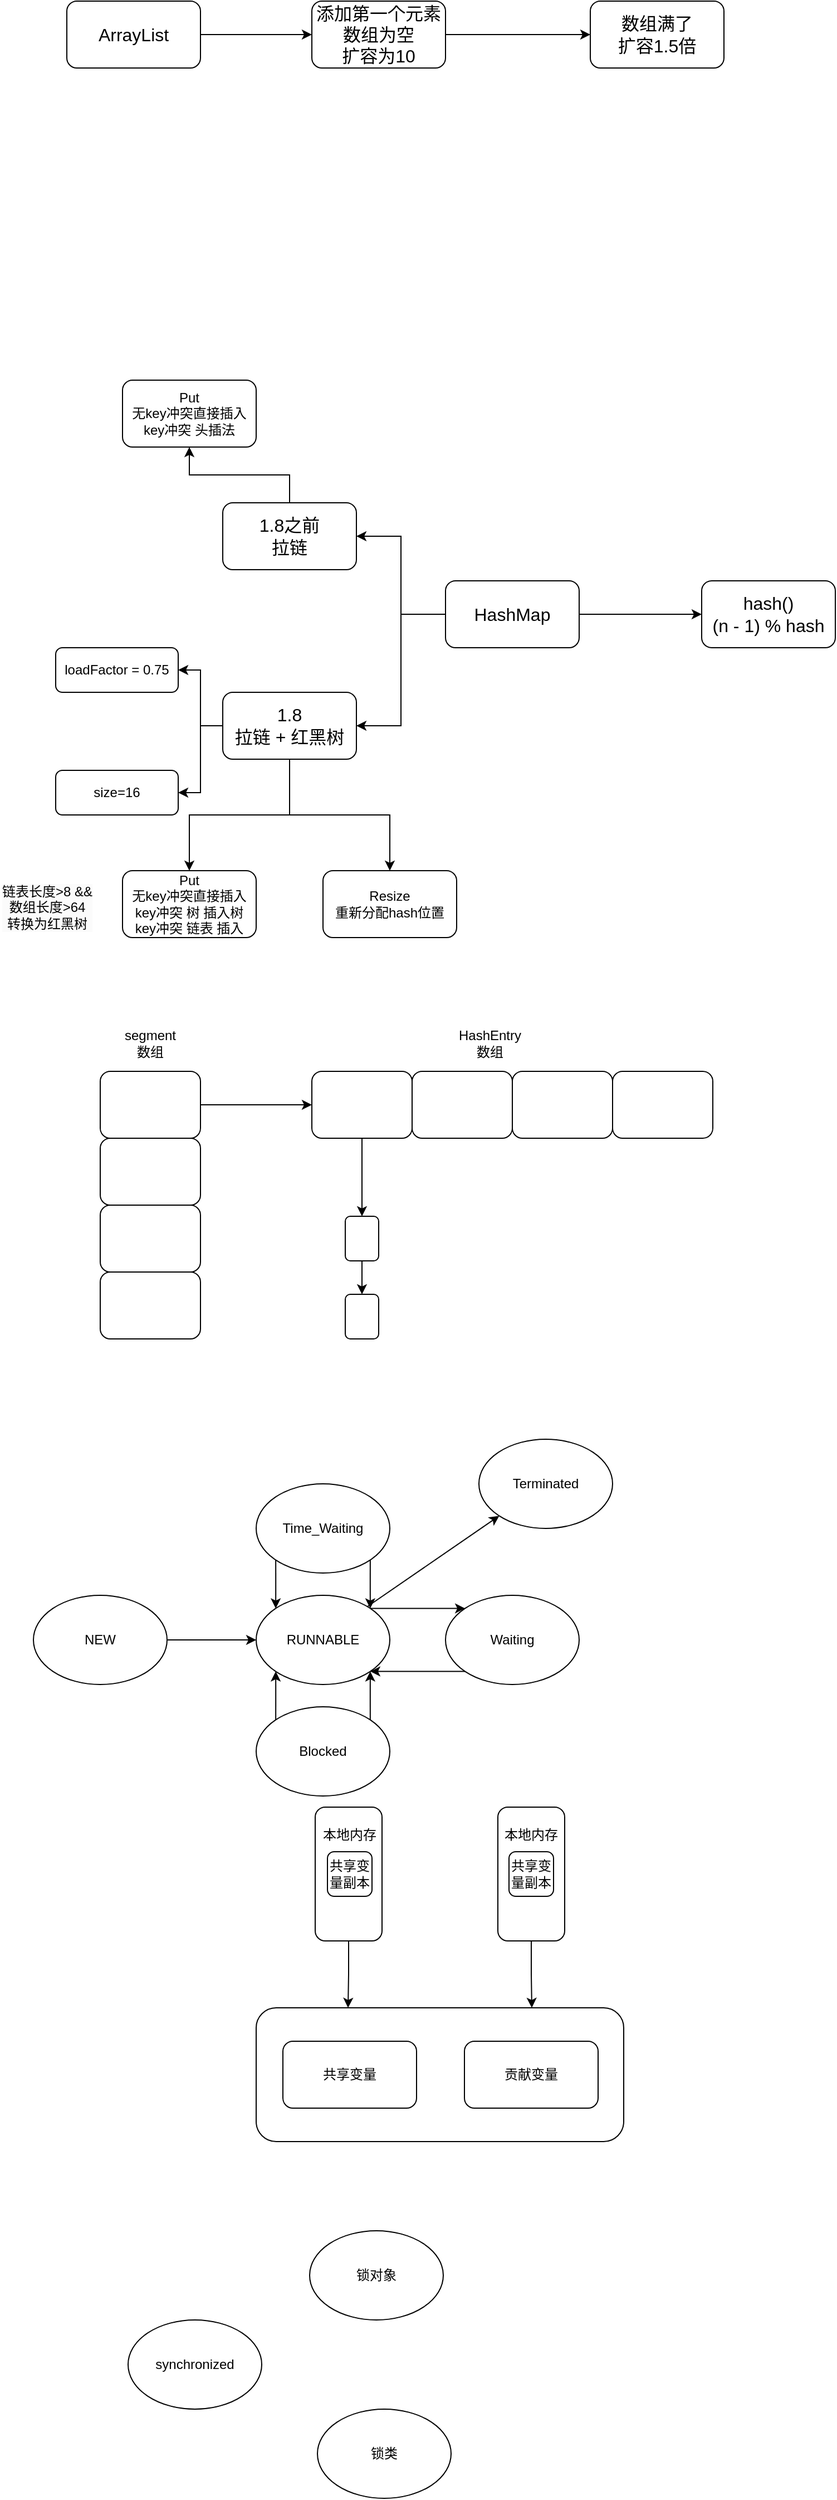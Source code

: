 <mxfile version="24.0.4" type="github">
  <diagram name="第 1 页" id="5ei_g1tk0s-xRTgqxU74">
    <mxGraphModel dx="1026" dy="566" grid="1" gridSize="10" guides="1" tooltips="1" connect="1" arrows="1" fold="1" page="1" pageScale="1" pageWidth="827" pageHeight="1169" math="0" shadow="0">
      <root>
        <mxCell id="0" />
        <mxCell id="1" parent="0" />
        <mxCell id="Qoz6VtvJYiMbTrqpaC2w-3" style="edgeStyle=orthogonalEdgeStyle;rounded=0;orthogonalLoop=1;jettySize=auto;html=1;exitX=1;exitY=0.5;exitDx=0;exitDy=0;entryX=0;entryY=0.5;entryDx=0;entryDy=0;" parent="1" source="Qoz6VtvJYiMbTrqpaC2w-1" target="Qoz6VtvJYiMbTrqpaC2w-2" edge="1">
          <mxGeometry relative="1" as="geometry" />
        </mxCell>
        <mxCell id="Qoz6VtvJYiMbTrqpaC2w-1" value="ArrayList" style="rounded=1;whiteSpace=wrap;html=1;fontSize=16;" parent="1" vertex="1">
          <mxGeometry x="100" y="120" width="120" height="60" as="geometry" />
        </mxCell>
        <mxCell id="Qoz6VtvJYiMbTrqpaC2w-5" style="edgeStyle=orthogonalEdgeStyle;rounded=0;orthogonalLoop=1;jettySize=auto;html=1;exitX=1;exitY=0.5;exitDx=0;exitDy=0;" parent="1" source="Qoz6VtvJYiMbTrqpaC2w-2" edge="1">
          <mxGeometry relative="1" as="geometry">
            <mxPoint x="570" y="150" as="targetPoint" />
          </mxGeometry>
        </mxCell>
        <mxCell id="Qoz6VtvJYiMbTrqpaC2w-2" value="添加第一个元素&lt;div style=&quot;font-size: 16px;&quot;&gt;数组为空&lt;/div&gt;&lt;div style=&quot;font-size: 16px;&quot;&gt;扩容为10&lt;/div&gt;" style="rounded=1;whiteSpace=wrap;html=1;fontSize=16;" parent="1" vertex="1">
          <mxGeometry x="320" y="120" width="120" height="60" as="geometry" />
        </mxCell>
        <mxCell id="Qoz6VtvJYiMbTrqpaC2w-6" value="数组满了&lt;div style=&quot;font-size: 16px;&quot;&gt;扩容1.5倍&lt;/div&gt;" style="rounded=1;whiteSpace=wrap;html=1;fontSize=16;" parent="1" vertex="1">
          <mxGeometry x="570" y="120" width="120" height="60" as="geometry" />
        </mxCell>
        <mxCell id="esi6x0RJp982XUn0TsWh-3" style="edgeStyle=orthogonalEdgeStyle;rounded=0;orthogonalLoop=1;jettySize=auto;html=1;exitX=1;exitY=0.5;exitDx=0;exitDy=0;" edge="1" parent="1" source="esi6x0RJp982XUn0TsWh-1" target="esi6x0RJp982XUn0TsWh-2">
          <mxGeometry relative="1" as="geometry" />
        </mxCell>
        <mxCell id="esi6x0RJp982XUn0TsWh-7" style="edgeStyle=orthogonalEdgeStyle;rounded=0;orthogonalLoop=1;jettySize=auto;html=1;exitX=0;exitY=0.5;exitDx=0;exitDy=0;entryX=1;entryY=0.5;entryDx=0;entryDy=0;" edge="1" parent="1" source="esi6x0RJp982XUn0TsWh-1" target="esi6x0RJp982XUn0TsWh-5">
          <mxGeometry relative="1" as="geometry" />
        </mxCell>
        <mxCell id="esi6x0RJp982XUn0TsWh-8" style="edgeStyle=orthogonalEdgeStyle;rounded=0;orthogonalLoop=1;jettySize=auto;html=1;exitX=0;exitY=0.5;exitDx=0;exitDy=0;entryX=1;entryY=0.5;entryDx=0;entryDy=0;" edge="1" parent="1" source="esi6x0RJp982XUn0TsWh-1" target="esi6x0RJp982XUn0TsWh-6">
          <mxGeometry relative="1" as="geometry" />
        </mxCell>
        <mxCell id="esi6x0RJp982XUn0TsWh-1" value="HashMap" style="rounded=1;whiteSpace=wrap;html=1;fontSize=16;" vertex="1" parent="1">
          <mxGeometry x="440" y="640" width="120" height="60" as="geometry" />
        </mxCell>
        <mxCell id="esi6x0RJp982XUn0TsWh-2" value="hash()&lt;div&gt;(n - 1) % hash&lt;/div&gt;" style="rounded=1;whiteSpace=wrap;html=1;fontSize=16;" vertex="1" parent="1">
          <mxGeometry x="670" y="640" width="120" height="60" as="geometry" />
        </mxCell>
        <mxCell id="esi6x0RJp982XUn0TsWh-18" style="edgeStyle=orthogonalEdgeStyle;rounded=0;orthogonalLoop=1;jettySize=auto;html=1;exitX=0.5;exitY=0;exitDx=0;exitDy=0;entryX=0.5;entryY=1;entryDx=0;entryDy=0;" edge="1" parent="1" source="esi6x0RJp982XUn0TsWh-5" target="esi6x0RJp982XUn0TsWh-17">
          <mxGeometry relative="1" as="geometry" />
        </mxCell>
        <mxCell id="esi6x0RJp982XUn0TsWh-5" value="&lt;div style=&quot;font-size: 16px;&quot;&gt;1.8之前&lt;/div&gt;拉链" style="rounded=1;whiteSpace=wrap;html=1;fontSize=16;" vertex="1" parent="1">
          <mxGeometry x="240" y="570" width="120" height="60" as="geometry" />
        </mxCell>
        <mxCell id="esi6x0RJp982XUn0TsWh-12" style="edgeStyle=orthogonalEdgeStyle;rounded=0;orthogonalLoop=1;jettySize=auto;html=1;exitX=0;exitY=0.5;exitDx=0;exitDy=0;entryX=1;entryY=0.5;entryDx=0;entryDy=0;" edge="1" parent="1" source="esi6x0RJp982XUn0TsWh-6" target="esi6x0RJp982XUn0TsWh-10">
          <mxGeometry relative="1" as="geometry" />
        </mxCell>
        <mxCell id="esi6x0RJp982XUn0TsWh-13" style="edgeStyle=orthogonalEdgeStyle;rounded=0;orthogonalLoop=1;jettySize=auto;html=1;exitX=0;exitY=0.5;exitDx=0;exitDy=0;entryX=1;entryY=0.5;entryDx=0;entryDy=0;" edge="1" parent="1" source="esi6x0RJp982XUn0TsWh-6" target="esi6x0RJp982XUn0TsWh-11">
          <mxGeometry relative="1" as="geometry" />
        </mxCell>
        <mxCell id="esi6x0RJp982XUn0TsWh-16" style="edgeStyle=orthogonalEdgeStyle;rounded=0;orthogonalLoop=1;jettySize=auto;html=1;exitX=0.5;exitY=1;exitDx=0;exitDy=0;entryX=0.5;entryY=0;entryDx=0;entryDy=0;" edge="1" parent="1" source="esi6x0RJp982XUn0TsWh-6" target="esi6x0RJp982XUn0TsWh-15">
          <mxGeometry relative="1" as="geometry" />
        </mxCell>
        <mxCell id="esi6x0RJp982XUn0TsWh-20" style="edgeStyle=orthogonalEdgeStyle;rounded=0;orthogonalLoop=1;jettySize=auto;html=1;exitX=0.5;exitY=1;exitDx=0;exitDy=0;" edge="1" parent="1" source="esi6x0RJp982XUn0TsWh-6" target="esi6x0RJp982XUn0TsWh-19">
          <mxGeometry relative="1" as="geometry" />
        </mxCell>
        <mxCell id="esi6x0RJp982XUn0TsWh-6" value="&lt;div style=&quot;font-size: 16px;&quot;&gt;1.8&lt;/div&gt;拉链 + 红黑树" style="rounded=1;whiteSpace=wrap;html=1;fontSize=16;" vertex="1" parent="1">
          <mxGeometry x="240" y="740" width="120" height="60" as="geometry" />
        </mxCell>
        <mxCell id="esi6x0RJp982XUn0TsWh-10" value="loadFactor = 0.75" style="rounded=1;whiteSpace=wrap;html=1;" vertex="1" parent="1">
          <mxGeometry x="90" y="700" width="110" height="40" as="geometry" />
        </mxCell>
        <mxCell id="esi6x0RJp982XUn0TsWh-11" value="size=16" style="rounded=1;whiteSpace=wrap;html=1;" vertex="1" parent="1">
          <mxGeometry x="90" y="810" width="110" height="40" as="geometry" />
        </mxCell>
        <mxCell id="esi6x0RJp982XUn0TsWh-15" value="Put&lt;div style=&quot;font-size: 12px;&quot;&gt;&lt;/div&gt;&lt;div style=&quot;font-size: 12px;&quot;&gt;无key冲突直接插入&lt;/div&gt;&lt;div style=&quot;font-size: 12px;&quot;&gt;key冲突 树 插入树&lt;/div&gt;&lt;div style=&quot;font-size: 12px;&quot;&gt;key冲突 链表 插入&lt;/div&gt;" style="rounded=1;whiteSpace=wrap;html=1;fontSize=12;" vertex="1" parent="1">
          <mxGeometry x="150" y="900" width="120" height="60" as="geometry" />
        </mxCell>
        <mxCell id="esi6x0RJp982XUn0TsWh-17" value="Put&lt;div style=&quot;font-size: 12px;&quot;&gt;&lt;/div&gt;&lt;div style=&quot;font-size: 12px;&quot;&gt;无key冲突直接插入&lt;/div&gt;&lt;div style=&quot;font-size: 12px;&quot;&gt;key冲突 头插法&lt;/div&gt;" style="rounded=1;whiteSpace=wrap;html=1;fontSize=12;" vertex="1" parent="1">
          <mxGeometry x="150" y="460" width="120" height="60" as="geometry" />
        </mxCell>
        <mxCell id="esi6x0RJp982XUn0TsWh-19" value="&lt;div style=&quot;font-size: 12px;&quot;&gt;&lt;/div&gt;&lt;div style=&quot;font-size: 12px;&quot;&gt;Resize&lt;/div&gt;&lt;div style=&quot;font-size: 12px;&quot;&gt;重新分配hash位置&lt;/div&gt;" style="rounded=1;whiteSpace=wrap;html=1;fontSize=12;" vertex="1" parent="1">
          <mxGeometry x="330" y="900" width="120" height="60" as="geometry" />
        </mxCell>
        <mxCell id="esi6x0RJp982XUn0TsWh-21" value="&lt;div style=&quot;color: rgb(0, 0, 0); font-family: Helvetica; font-size: 12px; font-style: normal; font-variant-ligatures: normal; font-variant-caps: normal; font-weight: 400; letter-spacing: normal; orphans: 2; text-align: center; text-indent: 0px; text-transform: none; widows: 2; word-spacing: 0px; -webkit-text-stroke-width: 0px; white-space: normal; background-color: rgb(251, 251, 251); text-decoration-thickness: initial; text-decoration-style: initial; text-decoration-color: initial;&quot;&gt;链表长度&amp;gt;8 &amp;amp;&amp;amp;&lt;/div&gt;&lt;div style=&quot;color: rgb(0, 0, 0); font-family: Helvetica; font-size: 12px; font-style: normal; font-variant-ligatures: normal; font-variant-caps: normal; font-weight: 400; letter-spacing: normal; orphans: 2; text-align: center; text-indent: 0px; text-transform: none; widows: 2; word-spacing: 0px; -webkit-text-stroke-width: 0px; white-space: normal; background-color: rgb(251, 251, 251); text-decoration-thickness: initial; text-decoration-style: initial; text-decoration-color: initial;&quot;&gt;数组长度&amp;gt;64&lt;/div&gt;&lt;div style=&quot;color: rgb(0, 0, 0); font-family: Helvetica; font-size: 12px; font-style: normal; font-variant-ligatures: normal; font-variant-caps: normal; font-weight: 400; letter-spacing: normal; orphans: 2; text-align: center; text-indent: 0px; text-transform: none; widows: 2; word-spacing: 0px; -webkit-text-stroke-width: 0px; white-space: normal; background-color: rgb(251, 251, 251); text-decoration-thickness: initial; text-decoration-style: initial; text-decoration-color: initial;&quot;&gt;转换为红黑树&lt;/div&gt;" style="text;whiteSpace=wrap;html=1;" vertex="1" parent="1">
          <mxGeometry x="40" y="905" width="90" height="50" as="geometry" />
        </mxCell>
        <mxCell id="esi6x0RJp982XUn0TsWh-32" style="edgeStyle=orthogonalEdgeStyle;rounded=0;orthogonalLoop=1;jettySize=auto;html=1;exitX=1;exitY=0.5;exitDx=0;exitDy=0;" edge="1" parent="1" source="esi6x0RJp982XUn0TsWh-22" target="esi6x0RJp982XUn0TsWh-27">
          <mxGeometry relative="1" as="geometry" />
        </mxCell>
        <mxCell id="esi6x0RJp982XUn0TsWh-22" value="" style="rounded=1;whiteSpace=wrap;html=1;" vertex="1" parent="1">
          <mxGeometry x="130" y="1080" width="90" height="60" as="geometry" />
        </mxCell>
        <mxCell id="esi6x0RJp982XUn0TsWh-23" value="" style="rounded=1;whiteSpace=wrap;html=1;" vertex="1" parent="1">
          <mxGeometry x="130" y="1140" width="90" height="60" as="geometry" />
        </mxCell>
        <mxCell id="esi6x0RJp982XUn0TsWh-24" value="" style="rounded=1;whiteSpace=wrap;html=1;" vertex="1" parent="1">
          <mxGeometry x="130" y="1200" width="90" height="60" as="geometry" />
        </mxCell>
        <mxCell id="esi6x0RJp982XUn0TsWh-25" value="" style="rounded=1;whiteSpace=wrap;html=1;" vertex="1" parent="1">
          <mxGeometry x="130" y="1260" width="90" height="60" as="geometry" />
        </mxCell>
        <mxCell id="esi6x0RJp982XUn0TsWh-26" value="segment数组" style="text;html=1;align=center;verticalAlign=middle;whiteSpace=wrap;rounded=0;" vertex="1" parent="1">
          <mxGeometry x="145" y="1040" width="60" height="30" as="geometry" />
        </mxCell>
        <mxCell id="esi6x0RJp982XUn0TsWh-34" style="edgeStyle=orthogonalEdgeStyle;rounded=0;orthogonalLoop=1;jettySize=auto;html=1;exitX=0.5;exitY=1;exitDx=0;exitDy=0;" edge="1" parent="1" source="esi6x0RJp982XUn0TsWh-27">
          <mxGeometry relative="1" as="geometry">
            <mxPoint x="365" y="1210" as="targetPoint" />
          </mxGeometry>
        </mxCell>
        <mxCell id="esi6x0RJp982XUn0TsWh-27" value="" style="rounded=1;whiteSpace=wrap;html=1;" vertex="1" parent="1">
          <mxGeometry x="320" y="1080" width="90" height="60" as="geometry" />
        </mxCell>
        <mxCell id="esi6x0RJp982XUn0TsWh-29" value="" style="rounded=1;whiteSpace=wrap;html=1;" vertex="1" parent="1">
          <mxGeometry x="410" y="1080" width="90" height="60" as="geometry" />
        </mxCell>
        <mxCell id="esi6x0RJp982XUn0TsWh-30" value="" style="rounded=1;whiteSpace=wrap;html=1;" vertex="1" parent="1">
          <mxGeometry x="500" y="1080" width="90" height="60" as="geometry" />
        </mxCell>
        <mxCell id="esi6x0RJp982XUn0TsWh-31" value="" style="rounded=1;whiteSpace=wrap;html=1;" vertex="1" parent="1">
          <mxGeometry x="590" y="1080" width="90" height="60" as="geometry" />
        </mxCell>
        <mxCell id="esi6x0RJp982XUn0TsWh-33" value="HashEntry&lt;div&gt;数组&lt;/div&gt;" style="text;html=1;align=center;verticalAlign=middle;whiteSpace=wrap;rounded=0;" vertex="1" parent="1">
          <mxGeometry x="450" y="1040" width="60" height="30" as="geometry" />
        </mxCell>
        <mxCell id="esi6x0RJp982XUn0TsWh-37" style="edgeStyle=orthogonalEdgeStyle;rounded=0;orthogonalLoop=1;jettySize=auto;html=1;exitX=0.5;exitY=1;exitDx=0;exitDy=0;" edge="1" parent="1" source="esi6x0RJp982XUn0TsWh-35" target="esi6x0RJp982XUn0TsWh-36">
          <mxGeometry relative="1" as="geometry" />
        </mxCell>
        <mxCell id="esi6x0RJp982XUn0TsWh-35" value="" style="rounded=1;whiteSpace=wrap;html=1;" vertex="1" parent="1">
          <mxGeometry x="350" y="1210" width="30" height="40" as="geometry" />
        </mxCell>
        <mxCell id="esi6x0RJp982XUn0TsWh-36" value="" style="rounded=1;whiteSpace=wrap;html=1;" vertex="1" parent="1">
          <mxGeometry x="350" y="1280" width="30" height="40" as="geometry" />
        </mxCell>
        <mxCell id="esi6x0RJp982XUn0TsWh-51" style="edgeStyle=orthogonalEdgeStyle;rounded=0;orthogonalLoop=1;jettySize=auto;html=1;exitX=1;exitY=0.5;exitDx=0;exitDy=0;" edge="1" parent="1" source="esi6x0RJp982XUn0TsWh-38" target="esi6x0RJp982XUn0TsWh-39">
          <mxGeometry relative="1" as="geometry" />
        </mxCell>
        <mxCell id="esi6x0RJp982XUn0TsWh-38" value="NEW" style="ellipse;whiteSpace=wrap;html=1;" vertex="1" parent="1">
          <mxGeometry x="70" y="1550" width="120" height="80" as="geometry" />
        </mxCell>
        <mxCell id="esi6x0RJp982XUn0TsWh-43" style="edgeStyle=orthogonalEdgeStyle;rounded=0;orthogonalLoop=1;jettySize=auto;html=1;exitX=1;exitY=0;exitDx=0;exitDy=0;entryX=0;entryY=0;entryDx=0;entryDy=0;" edge="1" parent="1" source="esi6x0RJp982XUn0TsWh-39" target="esi6x0RJp982XUn0TsWh-42">
          <mxGeometry relative="1" as="geometry" />
        </mxCell>
        <mxCell id="esi6x0RJp982XUn0TsWh-39" value="RUNNABLE" style="ellipse;whiteSpace=wrap;html=1;" vertex="1" parent="1">
          <mxGeometry x="270" y="1550" width="120" height="80" as="geometry" />
        </mxCell>
        <mxCell id="esi6x0RJp982XUn0TsWh-49" style="edgeStyle=orthogonalEdgeStyle;rounded=0;orthogonalLoop=1;jettySize=auto;html=1;exitX=0;exitY=0;exitDx=0;exitDy=0;entryX=0;entryY=1;entryDx=0;entryDy=0;" edge="1" parent="1" source="esi6x0RJp982XUn0TsWh-40" target="esi6x0RJp982XUn0TsWh-39">
          <mxGeometry relative="1" as="geometry" />
        </mxCell>
        <mxCell id="esi6x0RJp982XUn0TsWh-50" style="edgeStyle=orthogonalEdgeStyle;rounded=0;orthogonalLoop=1;jettySize=auto;html=1;exitX=1;exitY=0;exitDx=0;exitDy=0;entryX=1;entryY=1;entryDx=0;entryDy=0;" edge="1" parent="1" source="esi6x0RJp982XUn0TsWh-40" target="esi6x0RJp982XUn0TsWh-39">
          <mxGeometry relative="1" as="geometry">
            <mxPoint x="372" y="1640" as="targetPoint" />
          </mxGeometry>
        </mxCell>
        <mxCell id="esi6x0RJp982XUn0TsWh-40" value="Blocked" style="ellipse;whiteSpace=wrap;html=1;" vertex="1" parent="1">
          <mxGeometry x="270" y="1650" width="120" height="80" as="geometry" />
        </mxCell>
        <mxCell id="esi6x0RJp982XUn0TsWh-47" style="edgeStyle=orthogonalEdgeStyle;rounded=0;orthogonalLoop=1;jettySize=auto;html=1;exitX=0;exitY=1;exitDx=0;exitDy=0;entryX=0;entryY=0;entryDx=0;entryDy=0;" edge="1" parent="1" source="esi6x0RJp982XUn0TsWh-41" target="esi6x0RJp982XUn0TsWh-39">
          <mxGeometry relative="1" as="geometry" />
        </mxCell>
        <mxCell id="esi6x0RJp982XUn0TsWh-48" style="edgeStyle=orthogonalEdgeStyle;rounded=0;orthogonalLoop=1;jettySize=auto;html=1;exitX=1;exitY=1;exitDx=0;exitDy=0;entryX=1;entryY=0;entryDx=0;entryDy=0;" edge="1" parent="1" source="esi6x0RJp982XUn0TsWh-41" target="esi6x0RJp982XUn0TsWh-39">
          <mxGeometry relative="1" as="geometry" />
        </mxCell>
        <mxCell id="esi6x0RJp982XUn0TsWh-41" value="Time_Waiting" style="ellipse;whiteSpace=wrap;html=1;" vertex="1" parent="1">
          <mxGeometry x="270" y="1450" width="120" height="80" as="geometry" />
        </mxCell>
        <mxCell id="esi6x0RJp982XUn0TsWh-44" style="edgeStyle=orthogonalEdgeStyle;rounded=0;orthogonalLoop=1;jettySize=auto;html=1;exitX=0;exitY=1;exitDx=0;exitDy=0;entryX=1;entryY=1;entryDx=0;entryDy=0;" edge="1" parent="1" source="esi6x0RJp982XUn0TsWh-42" target="esi6x0RJp982XUn0TsWh-39">
          <mxGeometry relative="1" as="geometry" />
        </mxCell>
        <mxCell id="esi6x0RJp982XUn0TsWh-42" value="Waiting" style="ellipse;whiteSpace=wrap;html=1;" vertex="1" parent="1">
          <mxGeometry x="440" y="1550" width="120" height="80" as="geometry" />
        </mxCell>
        <mxCell id="esi6x0RJp982XUn0TsWh-52" value="Terminated" style="ellipse;whiteSpace=wrap;html=1;" vertex="1" parent="1">
          <mxGeometry x="470" y="1410" width="120" height="80" as="geometry" />
        </mxCell>
        <mxCell id="esi6x0RJp982XUn0TsWh-54" value="" style="endArrow=classic;html=1;rounded=0;" edge="1" parent="1" target="esi6x0RJp982XUn0TsWh-52">
          <mxGeometry width="50" height="50" relative="1" as="geometry">
            <mxPoint x="370" y="1560" as="sourcePoint" />
            <mxPoint x="420" y="1510" as="targetPoint" />
          </mxGeometry>
        </mxCell>
        <mxCell id="esi6x0RJp982XUn0TsWh-55" value="" style="rounded=1;whiteSpace=wrap;html=1;" vertex="1" parent="1">
          <mxGeometry x="270" y="1920" width="330" height="120" as="geometry" />
        </mxCell>
        <mxCell id="esi6x0RJp982XUn0TsWh-56" value="共享变量" style="rounded=1;whiteSpace=wrap;html=1;" vertex="1" parent="1">
          <mxGeometry x="294" y="1950" width="120" height="60" as="geometry" />
        </mxCell>
        <mxCell id="esi6x0RJp982XUn0TsWh-57" value="贡献变量" style="rounded=1;whiteSpace=wrap;html=1;" vertex="1" parent="1">
          <mxGeometry x="457" y="1950" width="120" height="60" as="geometry" />
        </mxCell>
        <mxCell id="esi6x0RJp982XUn0TsWh-60" style="edgeStyle=orthogonalEdgeStyle;rounded=0;orthogonalLoop=1;jettySize=auto;html=1;exitX=1;exitY=0.5;exitDx=0;exitDy=0;entryX=0.25;entryY=0;entryDx=0;entryDy=0;" edge="1" parent="1" source="esi6x0RJp982XUn0TsWh-58" target="esi6x0RJp982XUn0TsWh-55">
          <mxGeometry relative="1" as="geometry" />
        </mxCell>
        <mxCell id="esi6x0RJp982XUn0TsWh-58" value="" style="rounded=1;whiteSpace=wrap;html=1;direction=south;" vertex="1" parent="1">
          <mxGeometry x="323" y="1740" width="60" height="120" as="geometry" />
        </mxCell>
        <mxCell id="esi6x0RJp982XUn0TsWh-61" style="edgeStyle=orthogonalEdgeStyle;rounded=0;orthogonalLoop=1;jettySize=auto;html=1;exitX=1;exitY=0.5;exitDx=0;exitDy=0;entryX=0.75;entryY=0;entryDx=0;entryDy=0;" edge="1" parent="1" source="esi6x0RJp982XUn0TsWh-59" target="esi6x0RJp982XUn0TsWh-55">
          <mxGeometry relative="1" as="geometry" />
        </mxCell>
        <mxCell id="esi6x0RJp982XUn0TsWh-59" value="" style="rounded=1;whiteSpace=wrap;html=1;direction=south;" vertex="1" parent="1">
          <mxGeometry x="487" y="1740" width="60" height="120" as="geometry" />
        </mxCell>
        <mxCell id="esi6x0RJp982XUn0TsWh-62" value="共享变量副本" style="rounded=1;whiteSpace=wrap;html=1;" vertex="1" parent="1">
          <mxGeometry x="334" y="1780" width="40" height="40" as="geometry" />
        </mxCell>
        <mxCell id="esi6x0RJp982XUn0TsWh-64" value="共享变量副本" style="rounded=1;whiteSpace=wrap;html=1;" vertex="1" parent="1">
          <mxGeometry x="497" y="1780" width="40" height="40" as="geometry" />
        </mxCell>
        <mxCell id="esi6x0RJp982XUn0TsWh-65" value="本地内存" style="text;html=1;align=center;verticalAlign=middle;whiteSpace=wrap;rounded=0;" vertex="1" parent="1">
          <mxGeometry x="324" y="1750" width="60" height="30" as="geometry" />
        </mxCell>
        <mxCell id="esi6x0RJp982XUn0TsWh-66" value="本地内存" style="text;html=1;align=center;verticalAlign=middle;whiteSpace=wrap;rounded=0;" vertex="1" parent="1">
          <mxGeometry x="487" y="1750" width="60" height="30" as="geometry" />
        </mxCell>
        <mxCell id="esi6x0RJp982XUn0TsWh-67" value="synchronized" style="ellipse;whiteSpace=wrap;html=1;" vertex="1" parent="1">
          <mxGeometry x="155" y="2200" width="120" height="80" as="geometry" />
        </mxCell>
        <mxCell id="esi6x0RJp982XUn0TsWh-68" value="锁对象" style="ellipse;whiteSpace=wrap;html=1;" vertex="1" parent="1">
          <mxGeometry x="318" y="2120" width="120" height="80" as="geometry" />
        </mxCell>
        <mxCell id="esi6x0RJp982XUn0TsWh-69" value="锁类" style="ellipse;whiteSpace=wrap;html=1;" vertex="1" parent="1">
          <mxGeometry x="325" y="2280" width="120" height="80" as="geometry" />
        </mxCell>
      </root>
    </mxGraphModel>
  </diagram>
</mxfile>
